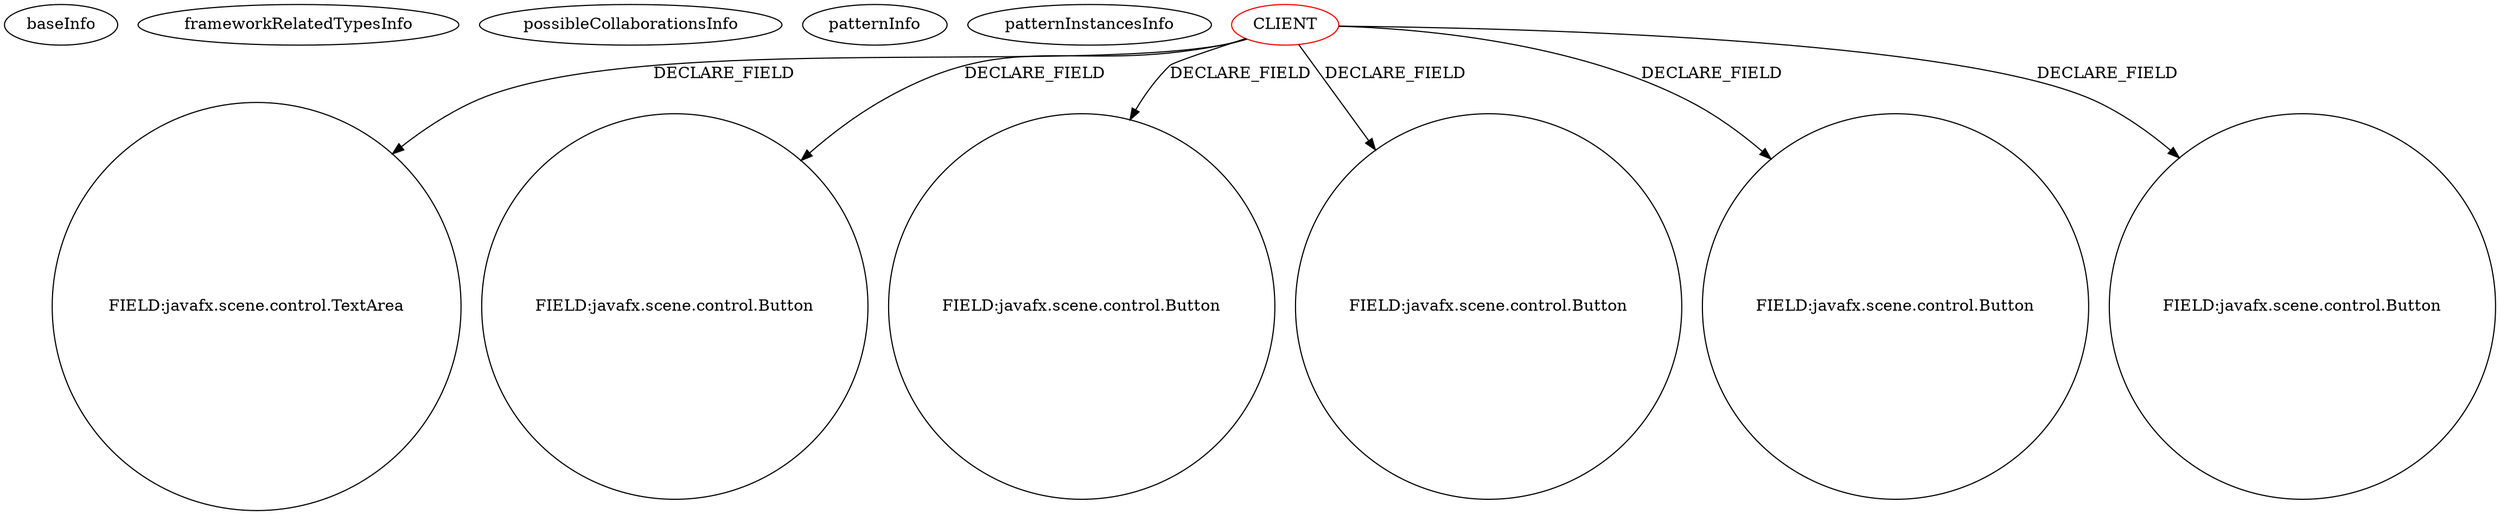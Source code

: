 digraph {
baseInfo[graphId=950,category="pattern",isAnonymous=false,possibleRelation=false]
frameworkRelatedTypesInfo[]
possibleCollaborationsInfo[]
patternInfo[frequency=2.0,patternRootClient=0]
patternInstancesInfo[0="candybibby-Snake~/candybibby-Snake/Snake-master/src/graphicsJavaFX/Controller.java~Controller~2239",1="henrik-bak-scbuildplanner~/henrik-bak-scbuildplanner/scbuildplanner-master/src/main/java/com/ezzored/starcraftbuildplanner/controller/MainWindowController.java~MainWindowController~2923"]
84[label="FIELD:javafx.scene.control.TextArea",vertexType="FIELD_DECLARATION",isFrameworkType=false,shape=circle]
0[label="CLIENT",vertexType="ROOT_CLIENT_CLASS_DECLARATION",isFrameworkType=false,color=red]
6[label="FIELD:javafx.scene.control.Button",vertexType="FIELD_DECLARATION",isFrameworkType=false,shape=circle]
42[label="FIELD:javafx.scene.control.Button",vertexType="FIELD_DECLARATION",isFrameworkType=false,shape=circle]
14[label="FIELD:javafx.scene.control.Button",vertexType="FIELD_DECLARATION",isFrameworkType=false,shape=circle]
22[label="FIELD:javafx.scene.control.Button",vertexType="FIELD_DECLARATION",isFrameworkType=false,shape=circle]
54[label="FIELD:javafx.scene.control.Button",vertexType="FIELD_DECLARATION",isFrameworkType=false,shape=circle]
0->14[label="DECLARE_FIELD"]
0->84[label="DECLARE_FIELD"]
0->6[label="DECLARE_FIELD"]
0->22[label="DECLARE_FIELD"]
0->42[label="DECLARE_FIELD"]
0->54[label="DECLARE_FIELD"]
}
